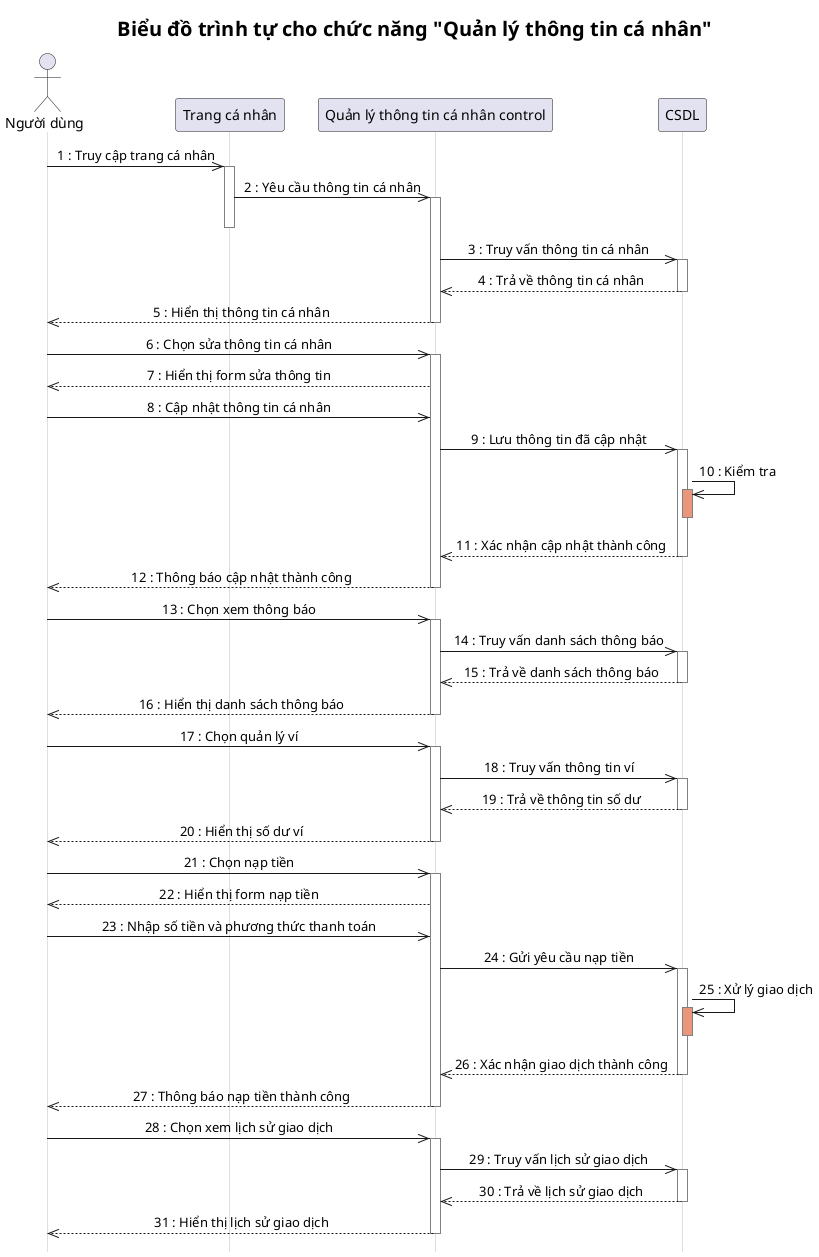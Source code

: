 @startuml
hide footbox
skinparam sequenceMessageAlign center
skinparam lifelineStrategy dotted
skinparam SequenceLifeLineBorderColor grey
skinparam SequenceLifeLineBorderThickness 1

!define ACTOR_STYLE stereotype actor
!define BOUNDARY_STYLE stereotype boundary
!define CONTROL_STYLE stereotype control
!define DATABASE_STYLE stereotype database

skinparam backgroundColor white
skinparam title {
  FontSize 20
  FontStyle bold
}

title Biểu đồ trình tự cho chức năng "Quản lý thông tin cá nhân"


actor "Người dùng" as ND 
participant "Trang cá nhân" as TCP 
participant "Quản lý thông tin cá nhân control" as QTCP 
participant "CSDL" as CSDL 

' Chức năng xem thông tin cá nhân
ND ->> TCP: 1 : Truy cập trang cá nhân
activate TCP

TCP ->> QTCP: 2 : Yêu cầu thông tin cá nhân
activate QTCP
deactivate TCP

QTCP ->> CSDL: 3 : Truy vấn thông tin cá nhân
activate CSDL

CSDL -->> QTCP: 4 : Trả về thông tin cá nhân
deactivate CSDL

QTCP -->> ND: 5 : Hiển thị thông tin cá nhân
deactivate QTCP

' Chức năng sửa thông tin cá nhân
ND ->> QTCP: 6 : Chọn sửa thông tin cá nhân
activate QTCP

QTCP -->> ND: 7 : Hiển thị form sửa thông tin

ND ->> QTCP: 8 : Cập nhật thông tin cá nhân

QTCP ->> CSDL: 9 : Lưu thông tin đã cập nhật
activate CSDL

CSDL ->> CSDL: 10 : Kiểm tra
activate CSDL #DarkSalmon
deactivate CSDL

CSDL -->> QTCP: 11 : Xác nhận cập nhật thành công
deactivate CSDL

QTCP -->> ND: 12 : Thông báo cập nhật thành công
deactivate QTCP

' Chức năng xem thông báo
ND ->> QTCP: 13 : Chọn xem thông báo
activate QTCP

QTCP ->> CSDL: 14 : Truy vấn danh sách thông báo
activate CSDL

CSDL -->> QTCP: 15 : Trả về danh sách thông báo
deactivate CSDL

QTCP -->> ND: 16 : Hiển thị danh sách thông báo
deactivate QTCP

' Chức năng quản lý ví - Xem số dư
ND ->> QTCP: 17 : Chọn quản lý ví
activate QTCP

QTCP ->> CSDL: 18 : Truy vấn thông tin ví
activate CSDL

CSDL -->> QTCP: 19 : Trả về thông tin số dư
deactivate CSDL

QTCP -->> ND: 20 : Hiển thị số dư ví
deactivate QTCP

' Chức năng quản lý ví - Nạp tiền
ND ->> QTCP: 21 : Chọn nạp tiền
activate QTCP

QTCP -->> ND: 22 : Hiển thị form nạp tiền

ND ->> QTCP: 23 : Nhập số tiền và phương thức thanh toán

QTCP ->> CSDL: 24 : Gửi yêu cầu nạp tiền
activate CSDL

CSDL ->> CSDL: 25 : Xử lý giao dịch
activate CSDL #DarkSalmon
deactivate CSDL

CSDL -->> QTCP: 26 : Xác nhận giao dịch thành công
deactivate CSDL

QTCP -->> ND: 27 : Thông báo nạp tiền thành công
deactivate QTCP

' Chức năng quản lý ví - Xem lịch sử giao dịch
ND ->> QTCP: 28 : Chọn xem lịch sử giao dịch
activate QTCP

QTCP ->> CSDL: 29 : Truy vấn lịch sử giao dịch
activate CSDL

CSDL -->> QTCP: 30 : Trả về lịch sử giao dịch
deactivate CSDL

QTCP -->> ND: 31 : Hiển thị lịch sử giao dịch
deactivate QTCP

@enduml